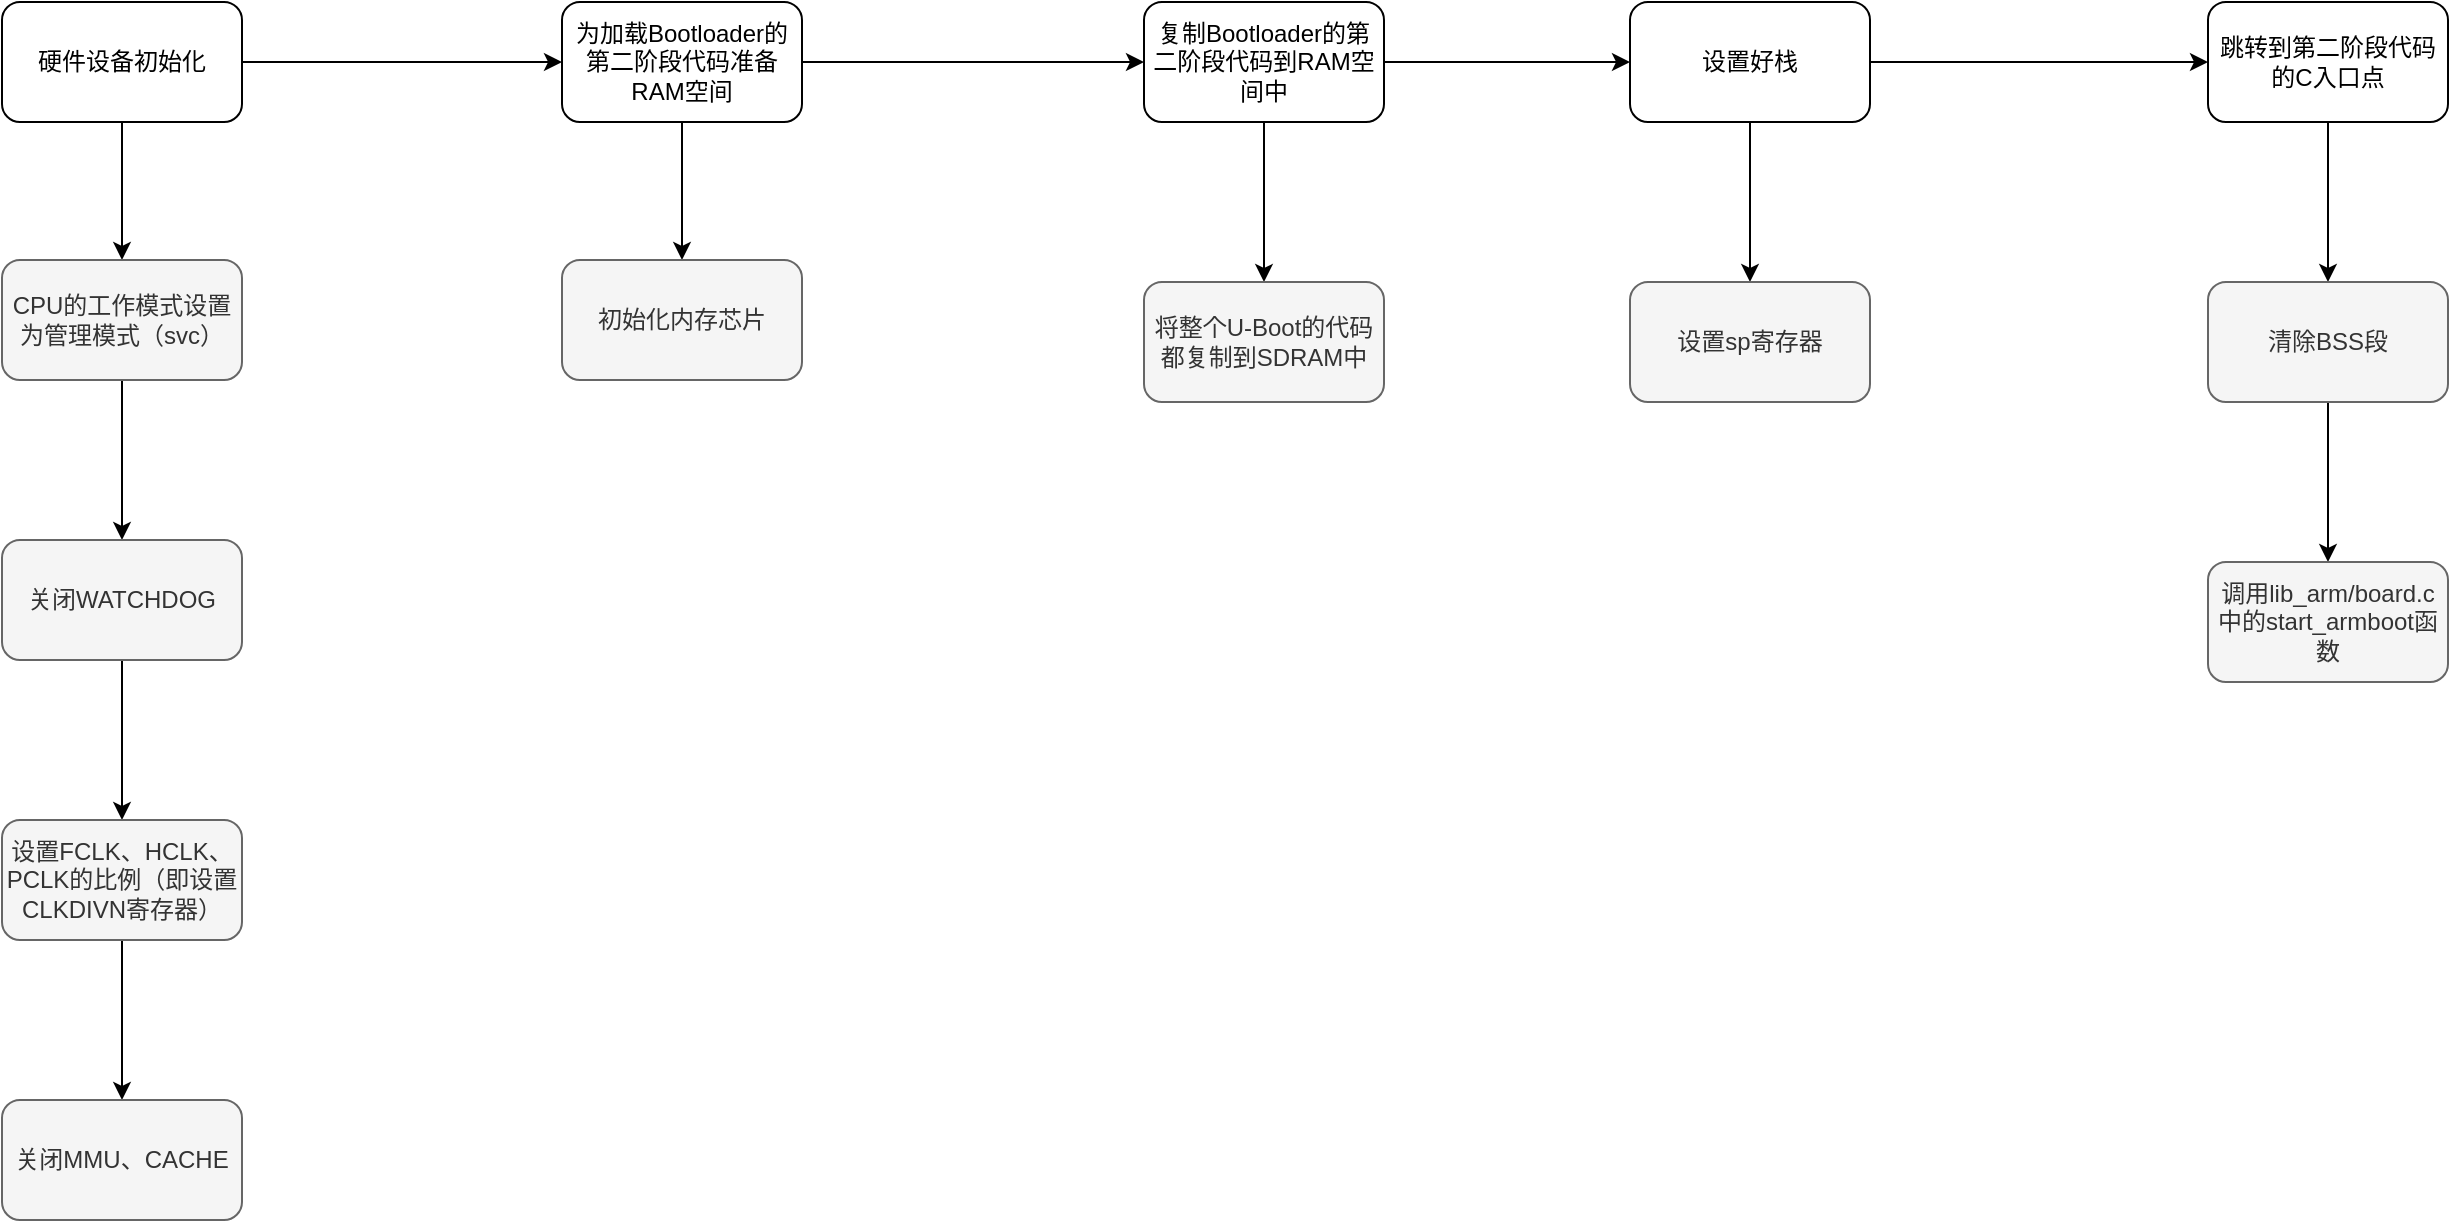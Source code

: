 <mxfile version="20.7.4" type="device" pages="2"><diagram id="QHnxsWfK5LSwu0YW4vJ9" name="第一阶段"><mxGraphModel dx="1290" dy="629" grid="0" gridSize="10" guides="1" tooltips="1" connect="1" arrows="1" fold="1" page="1" pageScale="1" pageWidth="1169" pageHeight="827" math="0" shadow="0"><root><mxCell id="0"/><mxCell id="1" parent="0"/><mxCell id="3eNNJbnppX0BBRoAO0Wu-3" value="" style="edgeStyle=orthogonalEdgeStyle;rounded=0;orthogonalLoop=1;jettySize=auto;html=1;" parent="1" source="3eNNJbnppX0BBRoAO0Wu-1" target="3eNNJbnppX0BBRoAO0Wu-2" edge="1"><mxGeometry relative="1" as="geometry"/></mxCell><mxCell id="3eNNJbnppX0BBRoAO0Wu-11" value="" style="edgeStyle=orthogonalEdgeStyle;rounded=0;orthogonalLoop=1;jettySize=auto;html=1;" parent="1" source="3eNNJbnppX0BBRoAO0Wu-1" target="3eNNJbnppX0BBRoAO0Wu-10" edge="1"><mxGeometry relative="1" as="geometry"/></mxCell><mxCell id="3eNNJbnppX0BBRoAO0Wu-1" value="硬件设备初始化" style="rounded=1;whiteSpace=wrap;html=1;" parent="1" vertex="1"><mxGeometry x="170" y="99" width="120" height="60" as="geometry"/></mxCell><mxCell id="3eNNJbnppX0BBRoAO0Wu-5" value="" style="edgeStyle=orthogonalEdgeStyle;rounded=0;orthogonalLoop=1;jettySize=auto;html=1;" parent="1" source="3eNNJbnppX0BBRoAO0Wu-2" target="3eNNJbnppX0BBRoAO0Wu-4" edge="1"><mxGeometry relative="1" as="geometry"/></mxCell><mxCell id="3eNNJbnppX0BBRoAO0Wu-21" value="" style="edgeStyle=orthogonalEdgeStyle;rounded=0;orthogonalLoop=1;jettySize=auto;html=1;" parent="1" source="3eNNJbnppX0BBRoAO0Wu-2" target="3eNNJbnppX0BBRoAO0Wu-20" edge="1"><mxGeometry relative="1" as="geometry"/></mxCell><mxCell id="3eNNJbnppX0BBRoAO0Wu-2" value="为加载Bootloader的第二阶段代码准备RAM空间" style="rounded=1;whiteSpace=wrap;html=1;" parent="1" vertex="1"><mxGeometry x="450" y="99" width="120" height="60" as="geometry"/></mxCell><mxCell id="3eNNJbnppX0BBRoAO0Wu-7" value="" style="edgeStyle=orthogonalEdgeStyle;rounded=0;orthogonalLoop=1;jettySize=auto;html=1;" parent="1" source="3eNNJbnppX0BBRoAO0Wu-4" target="3eNNJbnppX0BBRoAO0Wu-6" edge="1"><mxGeometry relative="1" as="geometry"/></mxCell><mxCell id="3eNNJbnppX0BBRoAO0Wu-25" value="" style="edgeStyle=orthogonalEdgeStyle;rounded=0;orthogonalLoop=1;jettySize=auto;html=1;" parent="1" source="3eNNJbnppX0BBRoAO0Wu-4" target="3eNNJbnppX0BBRoAO0Wu-24" edge="1"><mxGeometry relative="1" as="geometry"/></mxCell><mxCell id="3eNNJbnppX0BBRoAO0Wu-4" value="复制Bootloader的第二阶段代码到RAM空间中" style="rounded=1;whiteSpace=wrap;html=1;" parent="1" vertex="1"><mxGeometry x="741" y="99" width="120" height="60" as="geometry"/></mxCell><mxCell id="3eNNJbnppX0BBRoAO0Wu-9" value="" style="edgeStyle=orthogonalEdgeStyle;rounded=0;orthogonalLoop=1;jettySize=auto;html=1;" parent="1" source="3eNNJbnppX0BBRoAO0Wu-6" target="3eNNJbnppX0BBRoAO0Wu-8" edge="1"><mxGeometry relative="1" as="geometry"/></mxCell><mxCell id="3eNNJbnppX0BBRoAO0Wu-27" value="" style="edgeStyle=orthogonalEdgeStyle;rounded=0;orthogonalLoop=1;jettySize=auto;html=1;" parent="1" source="3eNNJbnppX0BBRoAO0Wu-6" target="3eNNJbnppX0BBRoAO0Wu-26" edge="1"><mxGeometry relative="1" as="geometry"/></mxCell><mxCell id="3eNNJbnppX0BBRoAO0Wu-6" value="设置好栈" style="rounded=1;whiteSpace=wrap;html=1;" parent="1" vertex="1"><mxGeometry x="984" y="99" width="120" height="60" as="geometry"/></mxCell><mxCell id="3eNNJbnppX0BBRoAO0Wu-29" value="" style="edgeStyle=orthogonalEdgeStyle;rounded=0;orthogonalLoop=1;jettySize=auto;html=1;" parent="1" source="3eNNJbnppX0BBRoAO0Wu-8" target="3eNNJbnppX0BBRoAO0Wu-28" edge="1"><mxGeometry relative="1" as="geometry"/></mxCell><mxCell id="3eNNJbnppX0BBRoAO0Wu-8" value="跳转到第二阶段代码的C入口点" style="rounded=1;whiteSpace=wrap;html=1;" parent="1" vertex="1"><mxGeometry x="1273" y="99" width="120" height="60" as="geometry"/></mxCell><mxCell id="3eNNJbnppX0BBRoAO0Wu-13" value="" style="edgeStyle=orthogonalEdgeStyle;rounded=0;orthogonalLoop=1;jettySize=auto;html=1;" parent="1" source="3eNNJbnppX0BBRoAO0Wu-10" target="3eNNJbnppX0BBRoAO0Wu-12" edge="1"><mxGeometry relative="1" as="geometry"/></mxCell><mxCell id="3eNNJbnppX0BBRoAO0Wu-10" value="CPU的工作模式设置为管理模式（svc）" style="rounded=1;whiteSpace=wrap;html=1;fillColor=#f5f5f5;strokeColor=#666666;fontColor=#333333;" parent="1" vertex="1"><mxGeometry x="170" y="228" width="120" height="60" as="geometry"/></mxCell><mxCell id="3eNNJbnppX0BBRoAO0Wu-15" value="" style="edgeStyle=orthogonalEdgeStyle;rounded=0;orthogonalLoop=1;jettySize=auto;html=1;" parent="1" source="3eNNJbnppX0BBRoAO0Wu-12" target="3eNNJbnppX0BBRoAO0Wu-14" edge="1"><mxGeometry relative="1" as="geometry"/></mxCell><mxCell id="3eNNJbnppX0BBRoAO0Wu-12" value="关闭WATCHDOG" style="rounded=1;whiteSpace=wrap;html=1;fillColor=#f5f5f5;strokeColor=#666666;fontColor=#333333;" parent="1" vertex="1"><mxGeometry x="170" y="368" width="120" height="60" as="geometry"/></mxCell><mxCell id="3eNNJbnppX0BBRoAO0Wu-17" value="" style="edgeStyle=orthogonalEdgeStyle;rounded=0;orthogonalLoop=1;jettySize=auto;html=1;" parent="1" source="3eNNJbnppX0BBRoAO0Wu-14" target="3eNNJbnppX0BBRoAO0Wu-16" edge="1"><mxGeometry relative="1" as="geometry"/></mxCell><mxCell id="3eNNJbnppX0BBRoAO0Wu-14" value="设置FCLK、HCLK、PCLK的比例（即设置CLKDIVN寄存器）" style="rounded=1;whiteSpace=wrap;html=1;fillColor=#f5f5f5;strokeColor=#666666;fontColor=#333333;" parent="1" vertex="1"><mxGeometry x="170" y="508" width="120" height="60" as="geometry"/></mxCell><mxCell id="3eNNJbnppX0BBRoAO0Wu-16" value="关闭MMU、CACHE" style="rounded=1;whiteSpace=wrap;html=1;fillColor=#f5f5f5;strokeColor=#666666;fontColor=#333333;" parent="1" vertex="1"><mxGeometry x="170" y="648" width="120" height="60" as="geometry"/></mxCell><mxCell id="3eNNJbnppX0BBRoAO0Wu-20" value="初始化内存芯片" style="rounded=1;whiteSpace=wrap;html=1;fillColor=#f5f5f5;fontColor=#333333;strokeColor=#666666;" parent="1" vertex="1"><mxGeometry x="450" y="228" width="120" height="60" as="geometry"/></mxCell><mxCell id="3eNNJbnppX0BBRoAO0Wu-24" value="将整个U-Boot的代码都复制到SDRAM中" style="rounded=1;whiteSpace=wrap;html=1;fillColor=#f5f5f5;fontColor=#333333;strokeColor=#666666;" parent="1" vertex="1"><mxGeometry x="741" y="239" width="120" height="60" as="geometry"/></mxCell><mxCell id="3eNNJbnppX0BBRoAO0Wu-26" value="设置sp寄存器" style="rounded=1;whiteSpace=wrap;html=1;fillColor=#f5f5f5;fontColor=#333333;strokeColor=#666666;" parent="1" vertex="1"><mxGeometry x="984" y="239" width="120" height="60" as="geometry"/></mxCell><mxCell id="3eNNJbnppX0BBRoAO0Wu-32" value="" style="edgeStyle=orthogonalEdgeStyle;rounded=0;orthogonalLoop=1;jettySize=auto;html=1;" parent="1" source="3eNNJbnppX0BBRoAO0Wu-28" target="3eNNJbnppX0BBRoAO0Wu-31" edge="1"><mxGeometry relative="1" as="geometry"/></mxCell><mxCell id="3eNNJbnppX0BBRoAO0Wu-28" value="清除BSS段" style="rounded=1;whiteSpace=wrap;html=1;fillColor=#f5f5f5;fontColor=#333333;strokeColor=#666666;" parent="1" vertex="1"><mxGeometry x="1273" y="239" width="120" height="60" as="geometry"/></mxCell><mxCell id="3eNNJbnppX0BBRoAO0Wu-31" value="调用lib_arm/board.c中的start_armboot函数" style="rounded=1;whiteSpace=wrap;html=1;fillColor=#f5f5f5;fontColor=#333333;strokeColor=#666666;" parent="1" vertex="1"><mxGeometry x="1273" y="379" width="120" height="60" as="geometry"/></mxCell></root></mxGraphModel></diagram><diagram id="9X8yVqYxmrlEy1kk5DIZ" name="第二阶段"><mxGraphModel dx="1290" dy="629" grid="0" gridSize="10" guides="1" tooltips="1" connect="1" arrows="1" fold="1" page="1" pageScale="1" pageWidth="1169" pageHeight="827" math="0" shadow="0"><root><mxCell id="0"/><mxCell id="1" parent="0"/><mxCell id="VcZg3C5Bqb7Zef9M33Tm-3" value="" style="edgeStyle=orthogonalEdgeStyle;rounded=0;orthogonalLoop=1;jettySize=auto;html=1;" parent="1" source="VcZg3C5Bqb7Zef9M33Tm-1" target="VcZg3C5Bqb7Zef9M33Tm-2" edge="1"><mxGeometry relative="1" as="geometry"/></mxCell><mxCell id="VcZg3C5Bqb7Zef9M33Tm-1" value="初始化本阶段要使用到的硬件设备" style="rounded=1;whiteSpace=wrap;html=1;" parent="1" vertex="1"><mxGeometry x="106" y="79" width="120" height="60" as="geometry"/></mxCell><mxCell id="VcZg3C5Bqb7Zef9M33Tm-5" value="" style="edgeStyle=orthogonalEdgeStyle;rounded=0;orthogonalLoop=1;jettySize=auto;html=1;" parent="1" source="VcZg3C5Bqb7Zef9M33Tm-2" target="VcZg3C5Bqb7Zef9M33Tm-4" edge="1"><mxGeometry relative="1" as="geometry"/></mxCell><mxCell id="VcZg3C5Bqb7Zef9M33Tm-2" value="检测系统内存映射（memory map）" style="rounded=1;whiteSpace=wrap;html=1;" parent="1" vertex="1"><mxGeometry x="306" y="79" width="120" height="60" as="geometry"/></mxCell><mxCell id="VcZg3C5Bqb7Zef9M33Tm-7" value="" style="edgeStyle=orthogonalEdgeStyle;rounded=0;orthogonalLoop=1;jettySize=auto;html=1;" parent="1" source="VcZg3C5Bqb7Zef9M33Tm-4" target="VcZg3C5Bqb7Zef9M33Tm-6" edge="1"><mxGeometry relative="1" as="geometry"/></mxCell><mxCell id="VcZg3C5Bqb7Zef9M33Tm-4" value="将内核映像和根文件系统映像从Flash上读到RAM空间中" style="rounded=1;whiteSpace=wrap;html=1;" parent="1" vertex="1"><mxGeometry x="506" y="79" width="120" height="60" as="geometry"/></mxCell><mxCell id="VcZg3C5Bqb7Zef9M33Tm-9" value="" style="edgeStyle=orthogonalEdgeStyle;rounded=0;orthogonalLoop=1;jettySize=auto;html=1;" parent="1" source="VcZg3C5Bqb7Zef9M33Tm-6" target="VcZg3C5Bqb7Zef9M33Tm-8" edge="1"><mxGeometry relative="1" as="geometry"/></mxCell><mxCell id="VcZg3C5Bqb7Zef9M33Tm-6" value="为内核设置启动参数" style="rounded=1;whiteSpace=wrap;html=1;" parent="1" vertex="1"><mxGeometry x="706" y="79" width="120" height="60" as="geometry"/></mxCell><mxCell id="VcZg3C5Bqb7Zef9M33Tm-8" value="调用内核" style="rounded=1;whiteSpace=wrap;html=1;" parent="1" vertex="1"><mxGeometry x="906" y="79" width="120" height="60" as="geometry"/></mxCell><mxCell id="8y6uK1bmTAzptBq3P37I-3" value="" style="edgeStyle=orthogonalEdgeStyle;rounded=0;orthogonalLoop=1;jettySize=auto;html=1;" parent="1" source="8y6uK1bmTAzptBq3P37I-1" target="8y6uK1bmTAzptBq3P37I-2" edge="1"><mxGeometry relative="1" as="geometry"/></mxCell><mxCell id="8y6uK1bmTAzptBq3P37I-5" value="" style="edgeStyle=orthogonalEdgeStyle;rounded=0;orthogonalLoop=1;jettySize=auto;html=1;" parent="1" source="8y6uK1bmTAzptBq3P37I-1" target="8y6uK1bmTAzptBq3P37I-4" edge="1"><mxGeometry relative="1" as="geometry"/></mxCell><mxCell id="8y6uK1bmTAzptBq3P37I-1" value="lib_arm/board.c的init_sequence数组中预先定义的初始化函数" style="rounded=1;whiteSpace=wrap;html=1;" parent="1" vertex="1"><mxGeometry x="106" y="262" width="120" height="60" as="geometry"/></mxCell><mxCell id="8y6uK1bmTAzptBq3P37I-27" value="" style="edgeStyle=orthogonalEdgeStyle;rounded=0;orthogonalLoop=1;jettySize=auto;html=1;" parent="1" source="8y6uK1bmTAzptBq3P37I-2" target="8y6uK1bmTAzptBq3P37I-26" edge="1"><mxGeometry relative="1" as="geometry"/></mxCell><mxCell id="l6suK4yYqsRgO75o3Ohb-2" value="" style="edgeStyle=orthogonalEdgeStyle;rounded=0;orthogonalLoop=1;jettySize=auto;html=1;" parent="1" source="8y6uK1bmTAzptBq3P37I-2" target="l6suK4yYqsRgO75o3Ohb-1" edge="1"><mxGeometry relative="1" as="geometry"/></mxCell><mxCell id="8y6uK1bmTAzptBq3P37I-2" value="lib_arm/board.c的start_armboot函数后续调用的初始化函数" style="rounded=1;whiteSpace=wrap;html=1;" parent="1" vertex="1"><mxGeometry x="457" y="262" width="120" height="60" as="geometry"/></mxCell><mxCell id="8y6uK1bmTAzptBq3P37I-8" value="" style="edgeStyle=orthogonalEdgeStyle;rounded=0;orthogonalLoop=1;jettySize=auto;html=1;" parent="1" source="8y6uK1bmTAzptBq3P37I-4" target="8y6uK1bmTAzptBq3P37I-7" edge="1"><mxGeometry relative="1" as="geometry"/></mxCell><mxCell id="8y6uK1bmTAzptBq3P37I-4" value="cpu_init" style="rounded=1;whiteSpace=wrap;html=1;fillColor=#f5f5f5;fontColor=#333333;strokeColor=#666666;" parent="1" vertex="1"><mxGeometry x="106" y="402" width="120" height="60" as="geometry"/></mxCell><mxCell id="8y6uK1bmTAzptBq3P37I-6" value="初始化IRQ/FIQ模式的栈" style="text;html=1;strokeColor=#005700;fillColor=#008a00;align=center;verticalAlign=middle;whiteSpace=wrap;rounded=0;fontColor=#ffffff;" parent="1" vertex="1"><mxGeometry x="258" y="407.5" width="99" height="49" as="geometry"/></mxCell><mxCell id="8y6uK1bmTAzptBq3P37I-11" value="" style="edgeStyle=orthogonalEdgeStyle;rounded=0;orthogonalLoop=1;jettySize=auto;html=1;" parent="1" source="8y6uK1bmTAzptBq3P37I-7" target="8y6uK1bmTAzptBq3P37I-10" edge="1"><mxGeometry relative="1" as="geometry"/></mxCell><mxCell id="8y6uK1bmTAzptBq3P37I-7" value="board_init" style="rounded=1;whiteSpace=wrap;html=1;fillColor=#f5f5f5;fontColor=#333333;strokeColor=#666666;" parent="1" vertex="1"><mxGeometry x="106" y="542" width="120" height="60" as="geometry"/></mxCell><mxCell id="8y6uK1bmTAzptBq3P37I-9" value="设置系统时钟等" style="text;html=1;strokeColor=#005700;fillColor=#008a00;align=center;verticalAlign=middle;whiteSpace=wrap;rounded=0;fontColor=#ffffff;" parent="1" vertex="1"><mxGeometry x="258" y="547.5" width="99" height="49" as="geometry"/></mxCell><mxCell id="8y6uK1bmTAzptBq3P37I-14" value="" style="edgeStyle=orthogonalEdgeStyle;rounded=0;orthogonalLoop=1;jettySize=auto;html=1;" parent="1" source="8y6uK1bmTAzptBq3P37I-10" target="8y6uK1bmTAzptBq3P37I-13" edge="1"><mxGeometry relative="1" as="geometry"/></mxCell><mxCell id="8y6uK1bmTAzptBq3P37I-10" value="interrupt_init" style="rounded=1;whiteSpace=wrap;html=1;fillColor=#f5f5f5;fontColor=#333333;strokeColor=#666666;" parent="1" vertex="1"><mxGeometry x="106" y="682" width="120" height="60" as="geometry"/></mxCell><mxCell id="8y6uK1bmTAzptBq3P37I-12" value="初始化定时器" style="text;html=1;strokeColor=#005700;fillColor=#008a00;align=center;verticalAlign=middle;whiteSpace=wrap;rounded=0;fontColor=#ffffff;" parent="1" vertex="1"><mxGeometry x="258" y="687.5" width="99" height="49" as="geometry"/></mxCell><mxCell id="8y6uK1bmTAzptBq3P37I-17" value="" style="edgeStyle=orthogonalEdgeStyle;rounded=0;orthogonalLoop=1;jettySize=auto;html=1;" parent="1" source="8y6uK1bmTAzptBq3P37I-13" target="8y6uK1bmTAzptBq3P37I-16" edge="1"><mxGeometry relative="1" as="geometry"/></mxCell><mxCell id="8y6uK1bmTAzptBq3P37I-13" value="env_init" style="rounded=1;whiteSpace=wrap;html=1;fillColor=#f5f5f5;fontColor=#333333;strokeColor=#666666;" parent="1" vertex="1"><mxGeometry x="106" y="822" width="120" height="60" as="geometry"/></mxCell><mxCell id="8y6uK1bmTAzptBq3P37I-15" value="检查Flash上的环境参数是否有效" style="text;html=1;strokeColor=#005700;fillColor=#008a00;align=center;verticalAlign=middle;whiteSpace=wrap;rounded=0;fontColor=#ffffff;" parent="1" vertex="1"><mxGeometry x="258" y="827.5" width="99" height="49" as="geometry"/></mxCell><mxCell id="8y6uK1bmTAzptBq3P37I-19" value="" style="edgeStyle=orthogonalEdgeStyle;rounded=0;orthogonalLoop=1;jettySize=auto;html=1;" parent="1" source="8y6uK1bmTAzptBq3P37I-16" target="8y6uK1bmTAzptBq3P37I-18" edge="1"><mxGeometry relative="1" as="geometry"/></mxCell><mxCell id="8y6uK1bmTAzptBq3P37I-16" value="init_baudrate" style="rounded=1;whiteSpace=wrap;html=1;fillColor=#f5f5f5;fontColor=#333333;strokeColor=#666666;" parent="1" vertex="1"><mxGeometry x="106" y="962" width="120" height="60" as="geometry"/></mxCell><mxCell id="8y6uK1bmTAzptBq3P37I-21" value="" style="edgeStyle=orthogonalEdgeStyle;rounded=0;orthogonalLoop=1;jettySize=auto;html=1;" parent="1" source="8y6uK1bmTAzptBq3P37I-18" target="8y6uK1bmTAzptBq3P37I-20" edge="1"><mxGeometry relative="1" as="geometry"/></mxCell><mxCell id="8y6uK1bmTAzptBq3P37I-18" value="serial_init" style="rounded=1;whiteSpace=wrap;html=1;fillColor=#f5f5f5;fontColor=#333333;strokeColor=#666666;" parent="1" vertex="1"><mxGeometry x="106" y="1102" width="120" height="60" as="geometry"/></mxCell><mxCell id="8y6uK1bmTAzptBq3P37I-24" value="" style="edgeStyle=orthogonalEdgeStyle;rounded=0;orthogonalLoop=1;jettySize=auto;html=1;" parent="1" source="8y6uK1bmTAzptBq3P37I-20" target="8y6uK1bmTAzptBq3P37I-23" edge="1"><mxGeometry relative="1" as="geometry"/></mxCell><mxCell id="8y6uK1bmTAzptBq3P37I-20" value="console_init_f" style="rounded=1;whiteSpace=wrap;html=1;fillColor=#f5f5f5;fontColor=#333333;strokeColor=#666666;" parent="1" vertex="1"><mxGeometry x="106" y="1242" width="120" height="60" as="geometry"/></mxCell><mxCell id="8y6uK1bmTAzptBq3P37I-22" value="初始化串口控制台" style="text;html=1;strokeColor=#005700;fillColor=#008a00;align=center;verticalAlign=middle;whiteSpace=wrap;rounded=0;fontColor=#ffffff;" parent="1" vertex="1"><mxGeometry x="258" y="967.5" width="99" height="333.5" as="geometry"/></mxCell><mxCell id="8y6uK1bmTAzptBq3P37I-23" value="dram_init" style="rounded=1;whiteSpace=wrap;html=1;fillColor=#f5f5f5;fontColor=#333333;strokeColor=#666666;" parent="1" vertex="1"><mxGeometry x="106" y="1382" width="120" height="60" as="geometry"/></mxCell><mxCell id="8y6uK1bmTAzptBq3P37I-25" value="检查系统内存映射" style="text;html=1;strokeColor=#005700;fillColor=#008a00;align=center;verticalAlign=middle;whiteSpace=wrap;rounded=0;fontColor=#ffffff;" parent="1" vertex="1"><mxGeometry x="256" y="1387.5" width="99" height="49" as="geometry"/></mxCell><mxCell id="8y6uK1bmTAzptBq3P37I-30" value="" style="edgeStyle=orthogonalEdgeStyle;rounded=0;orthogonalLoop=1;jettySize=auto;html=1;" parent="1" source="8y6uK1bmTAzptBq3P37I-26" target="8y6uK1bmTAzptBq3P37I-29" edge="1"><mxGeometry relative="1" as="geometry"/></mxCell><mxCell id="8y6uK1bmTAzptBq3P37I-26" value="flash_init" style="rounded=1;whiteSpace=wrap;html=1;" parent="1" vertex="1"><mxGeometry x="457" y="402" width="120" height="60" as="geometry"/></mxCell><mxCell id="8y6uK1bmTAzptBq3P37I-28" value="初始化NOR flash" style="text;html=1;strokeColor=#005700;fillColor=#008a00;align=center;verticalAlign=middle;whiteSpace=wrap;rounded=0;fontColor=#ffffff;" parent="1" vertex="1"><mxGeometry x="619" y="407.5" width="99" height="49" as="geometry"/></mxCell><mxCell id="8y6uK1bmTAzptBq3P37I-29" value="env_relocate" style="rounded=1;whiteSpace=wrap;html=1;" parent="1" vertex="1"><mxGeometry x="457" y="542" width="120" height="60" as="geometry"/></mxCell><mxCell id="8y6uK1bmTAzptBq3P37I-31" value="将环境参数读入内存指定位置" style="text;html=1;strokeColor=#005700;fillColor=#008a00;align=center;verticalAlign=middle;whiteSpace=wrap;rounded=0;fontColor=#ffffff;" parent="1" vertex="1"><mxGeometry x="619" y="547.5" width="99" height="49" as="geometry"/></mxCell><mxCell id="l6suK4yYqsRgO75o3Ohb-1" value="调用main_loop" style="rounded=1;whiteSpace=wrap;html=1;" parent="1" vertex="1"><mxGeometry x="786" y="262" width="120" height="60" as="geometry"/></mxCell></root></mxGraphModel></diagram></mxfile>